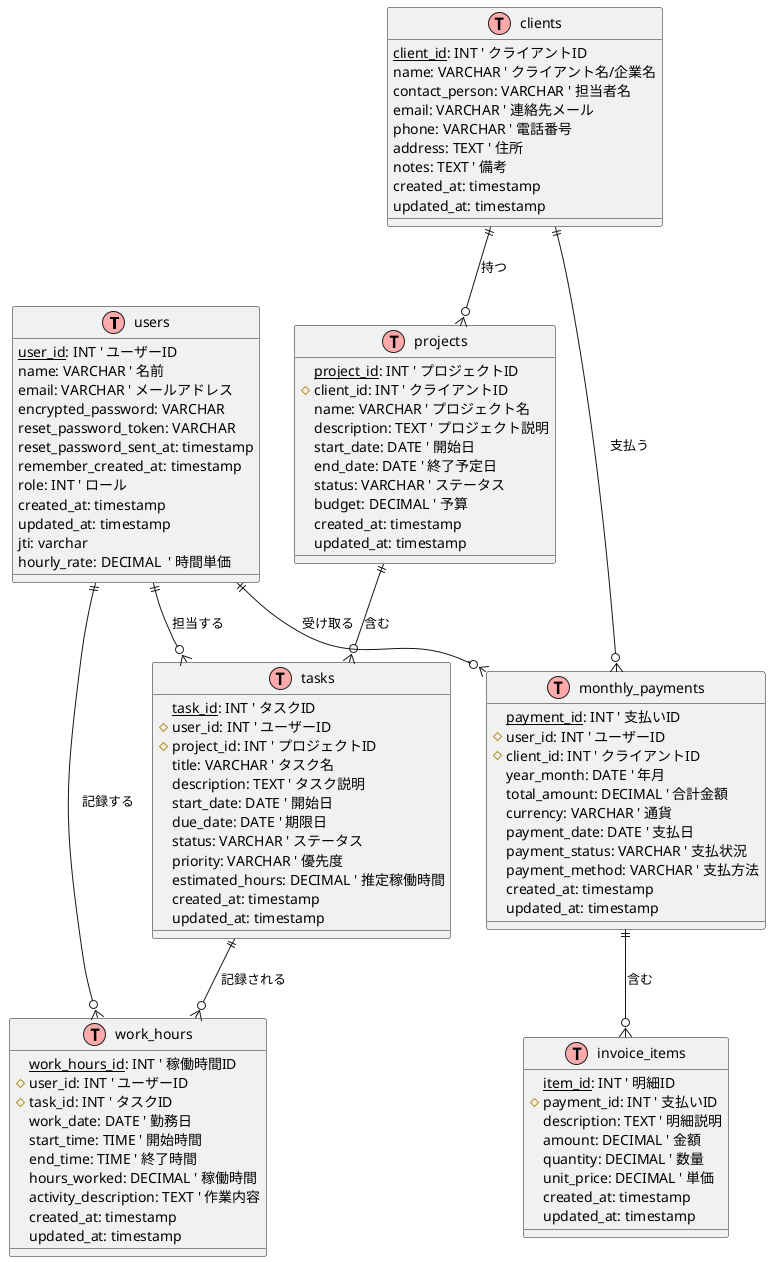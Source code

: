 @startuml freelance-management-system

' ER図スタイルを使用
!define table(x) entity x << (T,#FFAAAA) >>
!define primary_key(x) <u>x</u>
!define foreign_key(x) #x

' テーブルの定義
table(users) {
  primary_key(user_id): INT ' ユーザーID
  name: VARCHAR ' 名前
  email: VARCHAR ' メールアドレス
  encrypted_password: VARCHAR
  reset_password_token: VARCHAR
  reset_password_sent_at: timestamp
  remember_created_at: timestamp
  role: INT ' ロール
  created_at: timestamp
  updated_at: timestamp
  jti: varchar
  hourly_rate: DECIMAL  ' 時間単価
}

table(clients) {
  primary_key(client_id): INT ' クライアントID
  name: VARCHAR ' クライアント名/企業名
  contact_person: VARCHAR ' 担当者名
  email: VARCHAR ' 連絡先メール
  phone: VARCHAR ' 電話番号
  address: TEXT ' 住所
  notes: TEXT ' 備考
  created_at: timestamp
  updated_at: timestamp
}

table(projects) {
  primary_key(project_id): INT ' プロジェクトID
  foreign_key(client_id): INT ' クライアントID
  name: VARCHAR ' プロジェクト名
  description: TEXT ' プロジェクト説明
  start_date: DATE ' 開始日
  end_date: DATE ' 終了予定日
  status: VARCHAR ' ステータス
  budget: DECIMAL ' 予算
  created_at: timestamp
  updated_at: timestamp
}

table(tasks) {
  primary_key(task_id): INT ' タスクID
  foreign_key(user_id): INT ' ユーザーID
  foreign_key(project_id): INT ' プロジェクトID
  title: VARCHAR ' タスク名
  description: TEXT ' タスク説明
  start_date: DATE ' 開始日
  due_date: DATE ' 期限日
  status: VARCHAR ' ステータス
  priority: VARCHAR ' 優先度
  estimated_hours: DECIMAL ' 推定稼働時間
  created_at: timestamp
  updated_at: timestamp
}

table(work_hours) {
  primary_key(work_hours_id): INT ' 稼働時間ID
  foreign_key(user_id): INT ' ユーザーID
  foreign_key(task_id): INT ' タスクID
  work_date: DATE ' 勤務日
  start_time: TIME ' 開始時間
  end_time: TIME ' 終了時間
  hours_worked: DECIMAL ' 稼働時間
  activity_description: TEXT ' 作業内容
  created_at: timestamp
  updated_at: timestamp
}

table(monthly_payments) {
  primary_key(payment_id): INT ' 支払いID
  foreign_key(user_id): INT ' ユーザーID
  foreign_key(client_id): INT ' クライアントID
  year_month: DATE ' 年月
  total_amount: DECIMAL ' 合計金額
  currency: VARCHAR ' 通貨
  payment_date: DATE ' 支払日
  payment_status: VARCHAR ' 支払状況
  payment_method: VARCHAR ' 支払方法
  created_at: timestamp
  updated_at: timestamp
}

table(invoice_items) {
  primary_key(item_id): INT ' 明細ID
  foreign_key(payment_id): INT ' 支払いID
  description: TEXT ' 明細説明
  amount: DECIMAL ' 金額
  quantity: DECIMAL ' 数量
  unit_price: DECIMAL ' 単価
  created_at: timestamp
  updated_at: timestamp
}

' リレーションシップの定義
users ||--o{ tasks : "担当する"
users ||--o{ work_hours : "記録する"
users ||--o{ monthly_payments : "受け取る"

clients ||--o{ projects : "持つ"
clients ||--o{ monthly_payments : "支払う"

projects ||--o{ tasks : "含む"

tasks ||--o{ work_hours : "記録される"

monthly_payments ||--o{ invoice_items : "含む"

@enduml